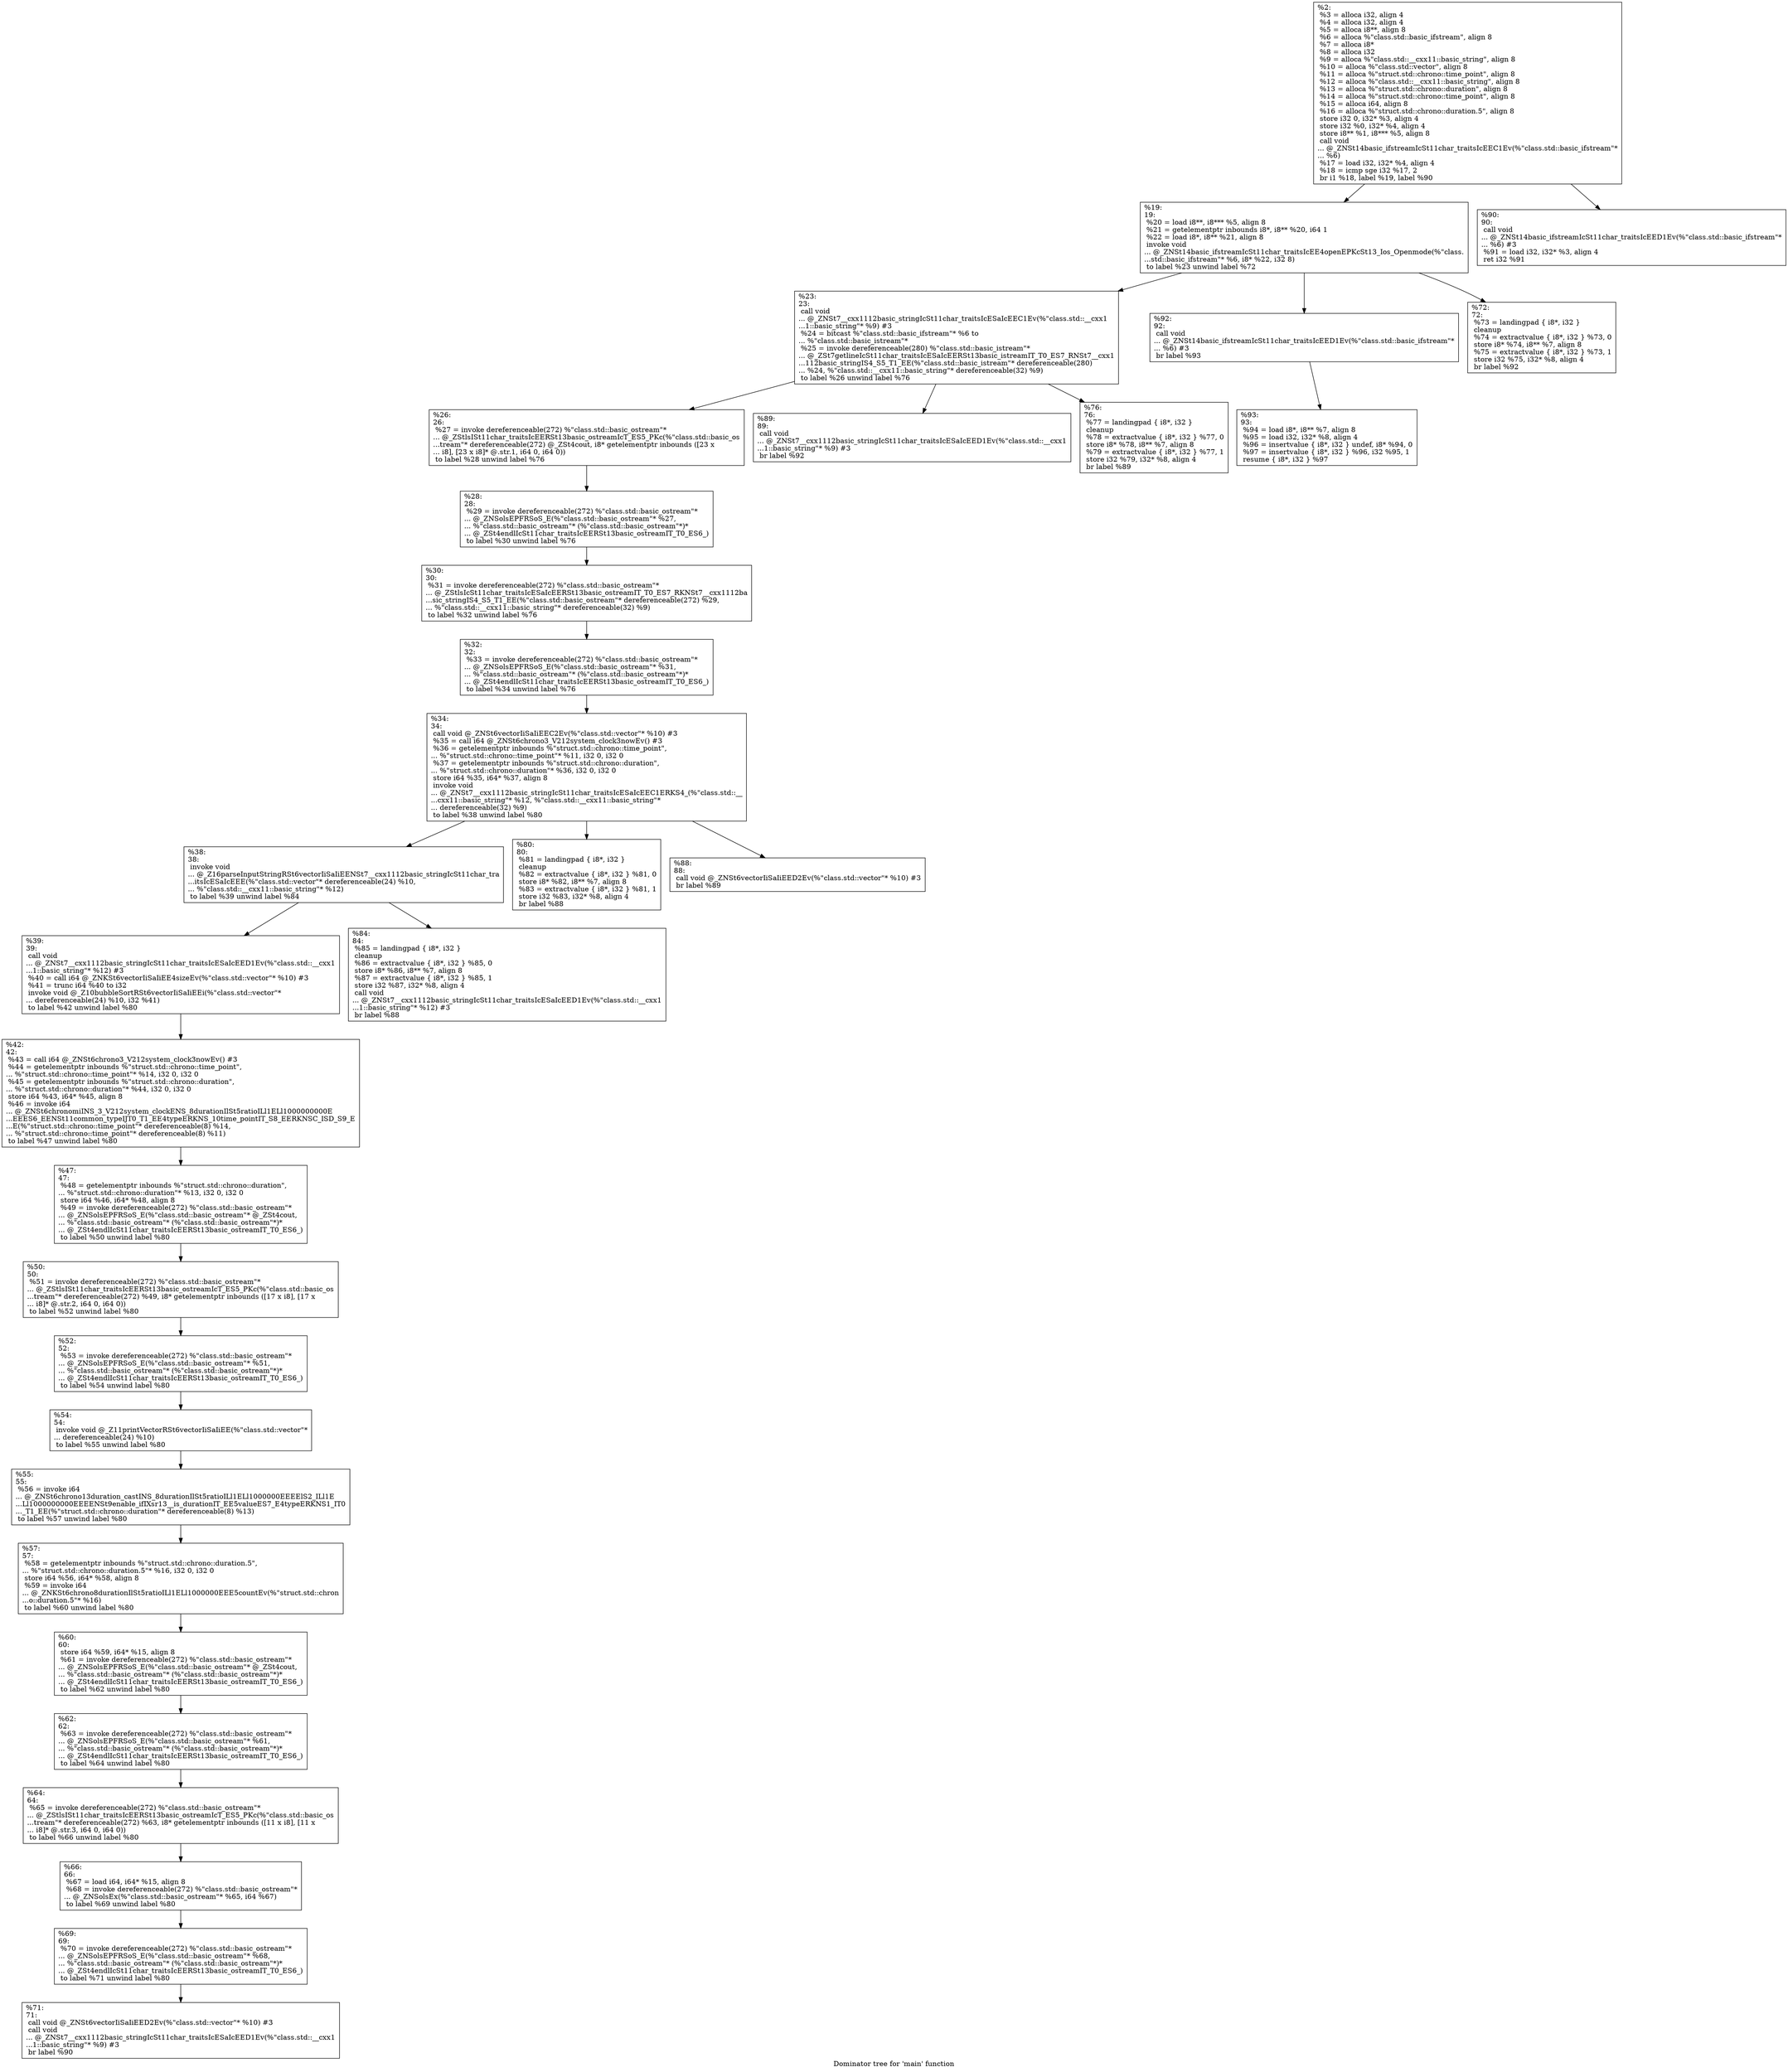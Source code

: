 digraph "Dominator tree for 'main' function" {
	label="Dominator tree for 'main' function";

	Node0x1436b00 [shape=record,label="{%2:\l  %3 = alloca i32, align 4\l  %4 = alloca i32, align 4\l  %5 = alloca i8**, align 8\l  %6 = alloca %\"class.std::basic_ifstream\", align 8\l  %7 = alloca i8*\l  %8 = alloca i32\l  %9 = alloca %\"class.std::__cxx11::basic_string\", align 8\l  %10 = alloca %\"class.std::vector\", align 8\l  %11 = alloca %\"struct.std::chrono::time_point\", align 8\l  %12 = alloca %\"class.std::__cxx11::basic_string\", align 8\l  %13 = alloca %\"struct.std::chrono::duration\", align 8\l  %14 = alloca %\"struct.std::chrono::time_point\", align 8\l  %15 = alloca i64, align 8\l  %16 = alloca %\"struct.std::chrono::duration.5\", align 8\l  store i32 0, i32* %3, align 4\l  store i32 %0, i32* %4, align 4\l  store i8** %1, i8*** %5, align 8\l  call void\l... @_ZNSt14basic_ifstreamIcSt11char_traitsIcEEC1Ev(%\"class.std::basic_ifstream\"*\l... %6)\l  %17 = load i32, i32* %4, align 4\l  %18 = icmp sge i32 %17, 2\l  br i1 %18, label %19, label %90\l}"];
	Node0x1436b00 -> Node0x1436cd0;
	Node0x1436b00 -> Node0x1440fb0;
	Node0x1436cd0 [shape=record,label="{%19:\l19:                                               \l  %20 = load i8**, i8*** %5, align 8\l  %21 = getelementptr inbounds i8*, i8** %20, i64 1\l  %22 = load i8*, i8** %21, align 8\l  invoke void\l... @_ZNSt14basic_ifstreamIcSt11char_traitsIcEE4openEPKcSt13_Ios_Openmode(%\"class.\l...std::basic_ifstream\"* %6, i8* %22, i32 8)\l          to label %23 unwind label %72\l}"];
	Node0x1436cd0 -> Node0x14370a0;
	Node0x1436cd0 -> Node0x14425f0;
	Node0x1436cd0 -> Node0x1442ce0;
	Node0x14370a0 [shape=record,label="{%23:\l23:                                               \l  call void\l... @_ZNSt7__cxx1112basic_stringIcSt11char_traitsIcESaIcEEC1Ev(%\"class.std::__cxx1\l...1::basic_string\"* %9) #3\l  %24 = bitcast %\"class.std::basic_ifstream\"* %6 to\l... %\"class.std::basic_istream\"*\l  %25 = invoke dereferenceable(280) %\"class.std::basic_istream\"*\l... @_ZSt7getlineIcSt11char_traitsIcESaIcEERSt13basic_istreamIT_T0_ES7_RNSt7__cxx1\l...112basic_stringIS4_S5_T1_EE(%\"class.std::basic_istream\"* dereferenceable(280)\l... %24, %\"class.std::__cxx11::basic_string\"* dereferenceable(32) %9)\l          to label %26 unwind label %76\l}"];
	Node0x14370a0 -> Node0x1437570;
	Node0x14370a0 -> Node0x1441430;
	Node0x14370a0 -> Node0x1442aa0;
	Node0x1437570 [shape=record,label="{%26:\l26:                                               \l  %27 = invoke dereferenceable(272) %\"class.std::basic_ostream\"*\l... @_ZStlsISt11char_traitsIcEERSt13basic_ostreamIcT_ES5_PKc(%\"class.std::basic_os\l...tream\"* dereferenceable(272) @_ZSt4cout, i8* getelementptr inbounds ([23 x\l... i8], [23 x i8]* @.str.1, i64 0, i64 0))\l          to label %28 unwind label %76\l}"];
	Node0x1437570 -> Node0x1437da0;
	Node0x1437da0 [shape=record,label="{%28:\l28:                                               \l  %29 = invoke dereferenceable(272) %\"class.std::basic_ostream\"*\l... @_ZNSolsEPFRSoS_E(%\"class.std::basic_ostream\"* %27,\l... %\"class.std::basic_ostream\"* (%\"class.std::basic_ostream\"*)*\l... @_ZSt4endlIcSt11char_traitsIcEERSt13basic_ostreamIT_T0_ES6_)\l          to label %30 unwind label %76\l}"];
	Node0x1437da0 -> Node0x14378b0;
	Node0x14378b0 [shape=record,label="{%30:\l30:                                               \l  %31 = invoke dereferenceable(272) %\"class.std::basic_ostream\"*\l... @_ZStlsIcSt11char_traitsIcESaIcEERSt13basic_ostreamIT_T0_ES7_RKNSt7__cxx1112ba\l...sic_stringIS4_S5_T1_EE(%\"class.std::basic_ostream\"* dereferenceable(272) %29,\l... %\"class.std::__cxx11::basic_string\"* dereferenceable(32) %9)\l          to label %32 unwind label %76\l}"];
	Node0x14378b0 -> Node0x1437f70;
	Node0x1437f70 [shape=record,label="{%32:\l32:                                               \l  %33 = invoke dereferenceable(272) %\"class.std::basic_ostream\"*\l... @_ZNSolsEPFRSoS_E(%\"class.std::basic_ostream\"* %31,\l... %\"class.std::basic_ostream\"* (%\"class.std::basic_ostream\"*)*\l... @_ZSt4endlIcSt11char_traitsIcEERSt13basic_ostreamIT_T0_ES6_)\l          to label %34 unwind label %76\l}"];
	Node0x1437f70 -> Node0x143dab0;
	Node0x143dab0 [shape=record,label="{%34:\l34:                                               \l  call void @_ZNSt6vectorIiSaIiEEC2Ev(%\"class.std::vector\"* %10) #3\l  %35 = call i64 @_ZNSt6chrono3_V212system_clock3nowEv() #3\l  %36 = getelementptr inbounds %\"struct.std::chrono::time_point\",\l... %\"struct.std::chrono::time_point\"* %11, i32 0, i32 0\l  %37 = getelementptr inbounds %\"struct.std::chrono::duration\",\l... %\"struct.std::chrono::duration\"* %36, i32 0, i32 0\l  store i64 %35, i64* %37, align 8\l  invoke void\l... @_ZNSt7__cxx1112basic_stringIcSt11char_traitsIcESaIcEEC1ERKS4_(%\"class.std::__\l...cxx11::basic_string\"* %12, %\"class.std::__cxx11::basic_string\"*\l... dereferenceable(32) %9)\l          to label %38 unwind label %80\l}"];
	Node0x143dab0 -> Node0x14382e0;
	Node0x143dab0 -> Node0x1446d00;
	Node0x143dab0 -> Node0x1440be0;
	Node0x14382e0 [shape=record,label="{%38:\l38:                                               \l  invoke void\l... @_Z16parseInputStringRSt6vectorIiSaIiEENSt7__cxx1112basic_stringIcSt11char_tra\l...itsIcESaIcEEE(%\"class.std::vector\"* dereferenceable(24) %10,\l... %\"class.std::__cxx11::basic_string\"* %12)\l          to label %39 unwind label %84\l}"];
	Node0x14382e0 -> Node0x1438960;
	Node0x14382e0 -> Node0x1443140;
	Node0x1438960 [shape=record,label="{%39:\l39:                                               \l  call void\l... @_ZNSt7__cxx1112basic_stringIcSt11char_traitsIcESaIcEED1Ev(%\"class.std::__cxx1\l...1::basic_string\"* %12) #3\l  %40 = call i64 @_ZNKSt6vectorIiSaIiEE4sizeEv(%\"class.std::vector\"* %10) #3\l  %41 = trunc i64 %40 to i32\l  invoke void @_Z10bubbleSortRSt6vectorIiSaIiEEi(%\"class.std::vector\"*\l... dereferenceable(24) %10, i32 %41)\l          to label %42 unwind label %80\l}"];
	Node0x1438960 -> Node0x1438f50;
	Node0x1438f50 [shape=record,label="{%42:\l42:                                               \l  %43 = call i64 @_ZNSt6chrono3_V212system_clock3nowEv() #3\l  %44 = getelementptr inbounds %\"struct.std::chrono::time_point\",\l... %\"struct.std::chrono::time_point\"* %14, i32 0, i32 0\l  %45 = getelementptr inbounds %\"struct.std::chrono::duration\",\l... %\"struct.std::chrono::duration\"* %44, i32 0, i32 0\l  store i64 %43, i64* %45, align 8\l  %46 = invoke i64\l... @_ZNSt6chronomiINS_3_V212system_clockENS_8durationIlSt5ratioILl1ELl1000000000E\l...EEES6_EENSt11common_typeIJT0_T1_EE4typeERKNS_10time_pointIT_S8_EERKNSC_ISD_S9_E\l...E(%\"struct.std::chrono::time_point\"* dereferenceable(8) %14,\l... %\"struct.std::chrono::time_point\"* dereferenceable(8) %11)\l          to label %47 unwind label %80\l}"];
	Node0x1438f50 -> Node0x143a5f0;
	Node0x143a5f0 [shape=record,label="{%47:\l47:                                               \l  %48 = getelementptr inbounds %\"struct.std::chrono::duration\",\l... %\"struct.std::chrono::duration\"* %13, i32 0, i32 0\l  store i64 %46, i64* %48, align 8\l  %49 = invoke dereferenceable(272) %\"class.std::basic_ostream\"*\l... @_ZNSolsEPFRSoS_E(%\"class.std::basic_ostream\"* @_ZSt4cout,\l... %\"class.std::basic_ostream\"* (%\"class.std::basic_ostream\"*)*\l... @_ZSt4endlIcSt11char_traitsIcEERSt13basic_ostreamIT_T0_ES6_)\l          to label %50 unwind label %80\l}"];
	Node0x143a5f0 -> Node0x143ca30;
	Node0x143ca30 [shape=record,label="{%50:\l50:                                               \l  %51 = invoke dereferenceable(272) %\"class.std::basic_ostream\"*\l... @_ZStlsISt11char_traitsIcEERSt13basic_ostreamIcT_ES5_PKc(%\"class.std::basic_os\l...tream\"* dereferenceable(272) %49, i8* getelementptr inbounds ([17 x i8], [17 x\l... i8]* @.str.2, i64 0, i64 0))\l          to label %52 unwind label %80\l}"];
	Node0x143ca30 -> Node0x143ccb0;
	Node0x143ccb0 [shape=record,label="{%52:\l52:                                               \l  %53 = invoke dereferenceable(272) %\"class.std::basic_ostream\"*\l... @_ZNSolsEPFRSoS_E(%\"class.std::basic_ostream\"* %51,\l... %\"class.std::basic_ostream\"* (%\"class.std::basic_ostream\"*)*\l... @_ZSt4endlIcSt11char_traitsIcEERSt13basic_ostreamIT_T0_ES6_)\l          to label %54 unwind label %80\l}"];
	Node0x143ccb0 -> Node0x143cf60;
	Node0x143cf60 [shape=record,label="{%54:\l54:                                               \l  invoke void @_Z11printVectorRSt6vectorIiSaIiEE(%\"class.std::vector\"*\l... dereferenceable(24) %10)\l          to label %55 unwind label %80\l}"];
	Node0x143cf60 -> Node0x143dbb0;
	Node0x143dbb0 [shape=record,label="{%55:\l55:                                               \l  %56 = invoke i64\l... @_ZNSt6chrono13duration_castINS_8durationIlSt5ratioILl1ELl1000000EEEElS2_ILl1E\l...Ll1000000000EEEENSt9enable_ifIXsr13__is_durationIT_EE5valueES7_E4typeERKNS1_IT0\l..._T1_EE(%\"struct.std::chrono::duration\"* dereferenceable(8) %13)\l          to label %57 unwind label %80\l}"];
	Node0x143dbb0 -> Node0x143df60;
	Node0x143df60 [shape=record,label="{%57:\l57:                                               \l  %58 = getelementptr inbounds %\"struct.std::chrono::duration.5\",\l... %\"struct.std::chrono::duration.5\"* %16, i32 0, i32 0\l  store i64 %56, i64* %58, align 8\l  %59 = invoke i64\l... @_ZNKSt6chrono8durationIlSt5ratioILl1ELl1000000EEE5countEv(%\"struct.std::chron\l...o::duration.5\"* %16)\l          to label %60 unwind label %80\l}"];
	Node0x143df60 -> Node0x143eb30;
	Node0x143eb30 [shape=record,label="{%60:\l60:                                               \l  store i64 %59, i64* %15, align 8\l  %61 = invoke dereferenceable(272) %\"class.std::basic_ostream\"*\l... @_ZNSolsEPFRSoS_E(%\"class.std::basic_ostream\"* @_ZSt4cout,\l... %\"class.std::basic_ostream\"* (%\"class.std::basic_ostream\"*)*\l... @_ZSt4endlIcSt11char_traitsIcEERSt13basic_ostreamIT_T0_ES6_)\l          to label %62 unwind label %80\l}"];
	Node0x143eb30 -> Node0x143edd0;
	Node0x143edd0 [shape=record,label="{%62:\l62:                                               \l  %63 = invoke dereferenceable(272) %\"class.std::basic_ostream\"*\l... @_ZNSolsEPFRSoS_E(%\"class.std::basic_ostream\"* %61,\l... %\"class.std::basic_ostream\"* (%\"class.std::basic_ostream\"*)*\l... @_ZSt4endlIcSt11char_traitsIcEERSt13basic_ostreamIT_T0_ES6_)\l          to label %64 unwind label %80\l}"];
	Node0x143edd0 -> Node0x143eea0;
	Node0x143eea0 [shape=record,label="{%64:\l64:                                               \l  %65 = invoke dereferenceable(272) %\"class.std::basic_ostream\"*\l... @_ZStlsISt11char_traitsIcEERSt13basic_ostreamIcT_ES5_PKc(%\"class.std::basic_os\l...tream\"* dereferenceable(272) %63, i8* getelementptr inbounds ([11 x i8], [11 x\l... i8]* @.str.3, i64 0, i64 0))\l          to label %66 unwind label %80\l}"];
	Node0x143eea0 -> Node0x143fca0;
	Node0x143fca0 [shape=record,label="{%66:\l66:                                               \l  %67 = load i64, i64* %15, align 8\l  %68 = invoke dereferenceable(272) %\"class.std::basic_ostream\"*\l... @_ZNSolsEx(%\"class.std::basic_ostream\"* %65, i64 %67)\l          to label %69 unwind label %80\l}"];
	Node0x143fca0 -> Node0x1440940;
	Node0x1440940 [shape=record,label="{%69:\l69:                                               \l  %70 = invoke dereferenceable(272) %\"class.std::basic_ostream\"*\l... @_ZNSolsEPFRSoS_E(%\"class.std::basic_ostream\"* %68,\l... %\"class.std::basic_ostream\"* (%\"class.std::basic_ostream\"*)*\l... @_ZSt4endlIcSt11char_traitsIcEERSt13basic_ostreamIT_T0_ES6_)\l          to label %71 unwind label %80\l}"];
	Node0x1440940 -> Node0x1440a40;
	Node0x1440a40 [shape=record,label="{%71:\l71:                                               \l  call void @_ZNSt6vectorIiSaIiEED2Ev(%\"class.std::vector\"* %10) #3\l  call void\l... @_ZNSt7__cxx1112basic_stringIcSt11char_traitsIcESaIcEED1Ev(%\"class.std::__cxx1\l...1::basic_string\"* %9) #3\l  br label %90\l}"];
	Node0x1443140 [shape=record,label="{%84:\l84:                                               \l  %85 = landingpad \{ i8*, i32 \}\l          cleanup\l  %86 = extractvalue \{ i8*, i32 \} %85, 0\l  store i8* %86, i8** %7, align 8\l  %87 = extractvalue \{ i8*, i32 \} %85, 1\l  store i32 %87, i32* %8, align 4\l  call void\l... @_ZNSt7__cxx1112basic_stringIcSt11char_traitsIcESaIcEED1Ev(%\"class.std::__cxx1\l...1::basic_string\"* %12) #3\l  br label %88\l}"];
	Node0x1446d00 [shape=record,label="{%80:\l80:                                               \l  %81 = landingpad \{ i8*, i32 \}\l          cleanup\l  %82 = extractvalue \{ i8*, i32 \} %81, 0\l  store i8* %82, i8** %7, align 8\l  %83 = extractvalue \{ i8*, i32 \} %81, 1\l  store i32 %83, i32* %8, align 4\l  br label %88\l}"];
	Node0x1440be0 [shape=record,label="{%88:\l88:                                               \l  call void @_ZNSt6vectorIiSaIiEED2Ev(%\"class.std::vector\"* %10) #3\l  br label %89\l}"];
	Node0x1441430 [shape=record,label="{%89:\l89:                                               \l  call void\l... @_ZNSt7__cxx1112basic_stringIcSt11char_traitsIcESaIcEED1Ev(%\"class.std::__cxx1\l...1::basic_string\"* %9) #3\l  br label %92\l}"];
	Node0x1442aa0 [shape=record,label="{%76:\l76:                                               \l  %77 = landingpad \{ i8*, i32 \}\l          cleanup\l  %78 = extractvalue \{ i8*, i32 \} %77, 0\l  store i8* %78, i8** %7, align 8\l  %79 = extractvalue \{ i8*, i32 \} %77, 1\l  store i32 %79, i32* %8, align 4\l  br label %89\l}"];
	Node0x14425f0 [shape=record,label="{%92:\l92:                                               \l  call void\l... @_ZNSt14basic_ifstreamIcSt11char_traitsIcEED1Ev(%\"class.std::basic_ifstream\"*\l... %6) #3\l  br label %93\l}"];
	Node0x14425f0 -> Node0x1442250;
	Node0x1442250 [shape=record,label="{%93:\l93:                                               \l  %94 = load i8*, i8** %7, align 8\l  %95 = load i32, i32* %8, align 4\l  %96 = insertvalue \{ i8*, i32 \} undef, i8* %94, 0\l  %97 = insertvalue \{ i8*, i32 \} %96, i32 %95, 1\l  resume \{ i8*, i32 \} %97\l}"];
	Node0x1442ce0 [shape=record,label="{%72:\l72:                                               \l  %73 = landingpad \{ i8*, i32 \}\l          cleanup\l  %74 = extractvalue \{ i8*, i32 \} %73, 0\l  store i8* %74, i8** %7, align 8\l  %75 = extractvalue \{ i8*, i32 \} %73, 1\l  store i32 %75, i32* %8, align 4\l  br label %92\l}"];
	Node0x1440fb0 [shape=record,label="{%90:\l90:                                               \l  call void\l... @_ZNSt14basic_ifstreamIcSt11char_traitsIcEED1Ev(%\"class.std::basic_ifstream\"*\l... %6) #3\l  %91 = load i32, i32* %3, align 4\l  ret i32 %91\l}"];
}
